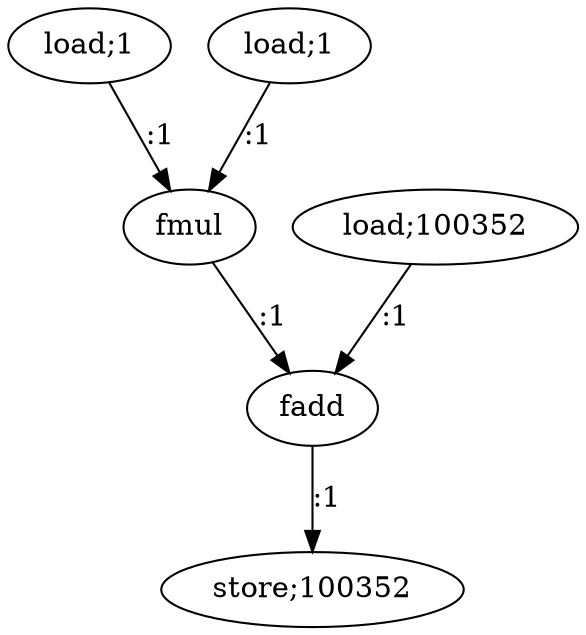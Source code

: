 digraph  {
   0 [label="load;1"];
   1 [label="fmul"];
   2 [label="fadd"];
   3 [label="store;100352"];
   4 [label="load;100352"];
   5 [label="load;1"];

   0->1 [label=":1"]
   1->2 [label=":1"]
   2->3 [label=":1"]
   4->2 [label=":1"]
   5->1 [label=":1"]
}
